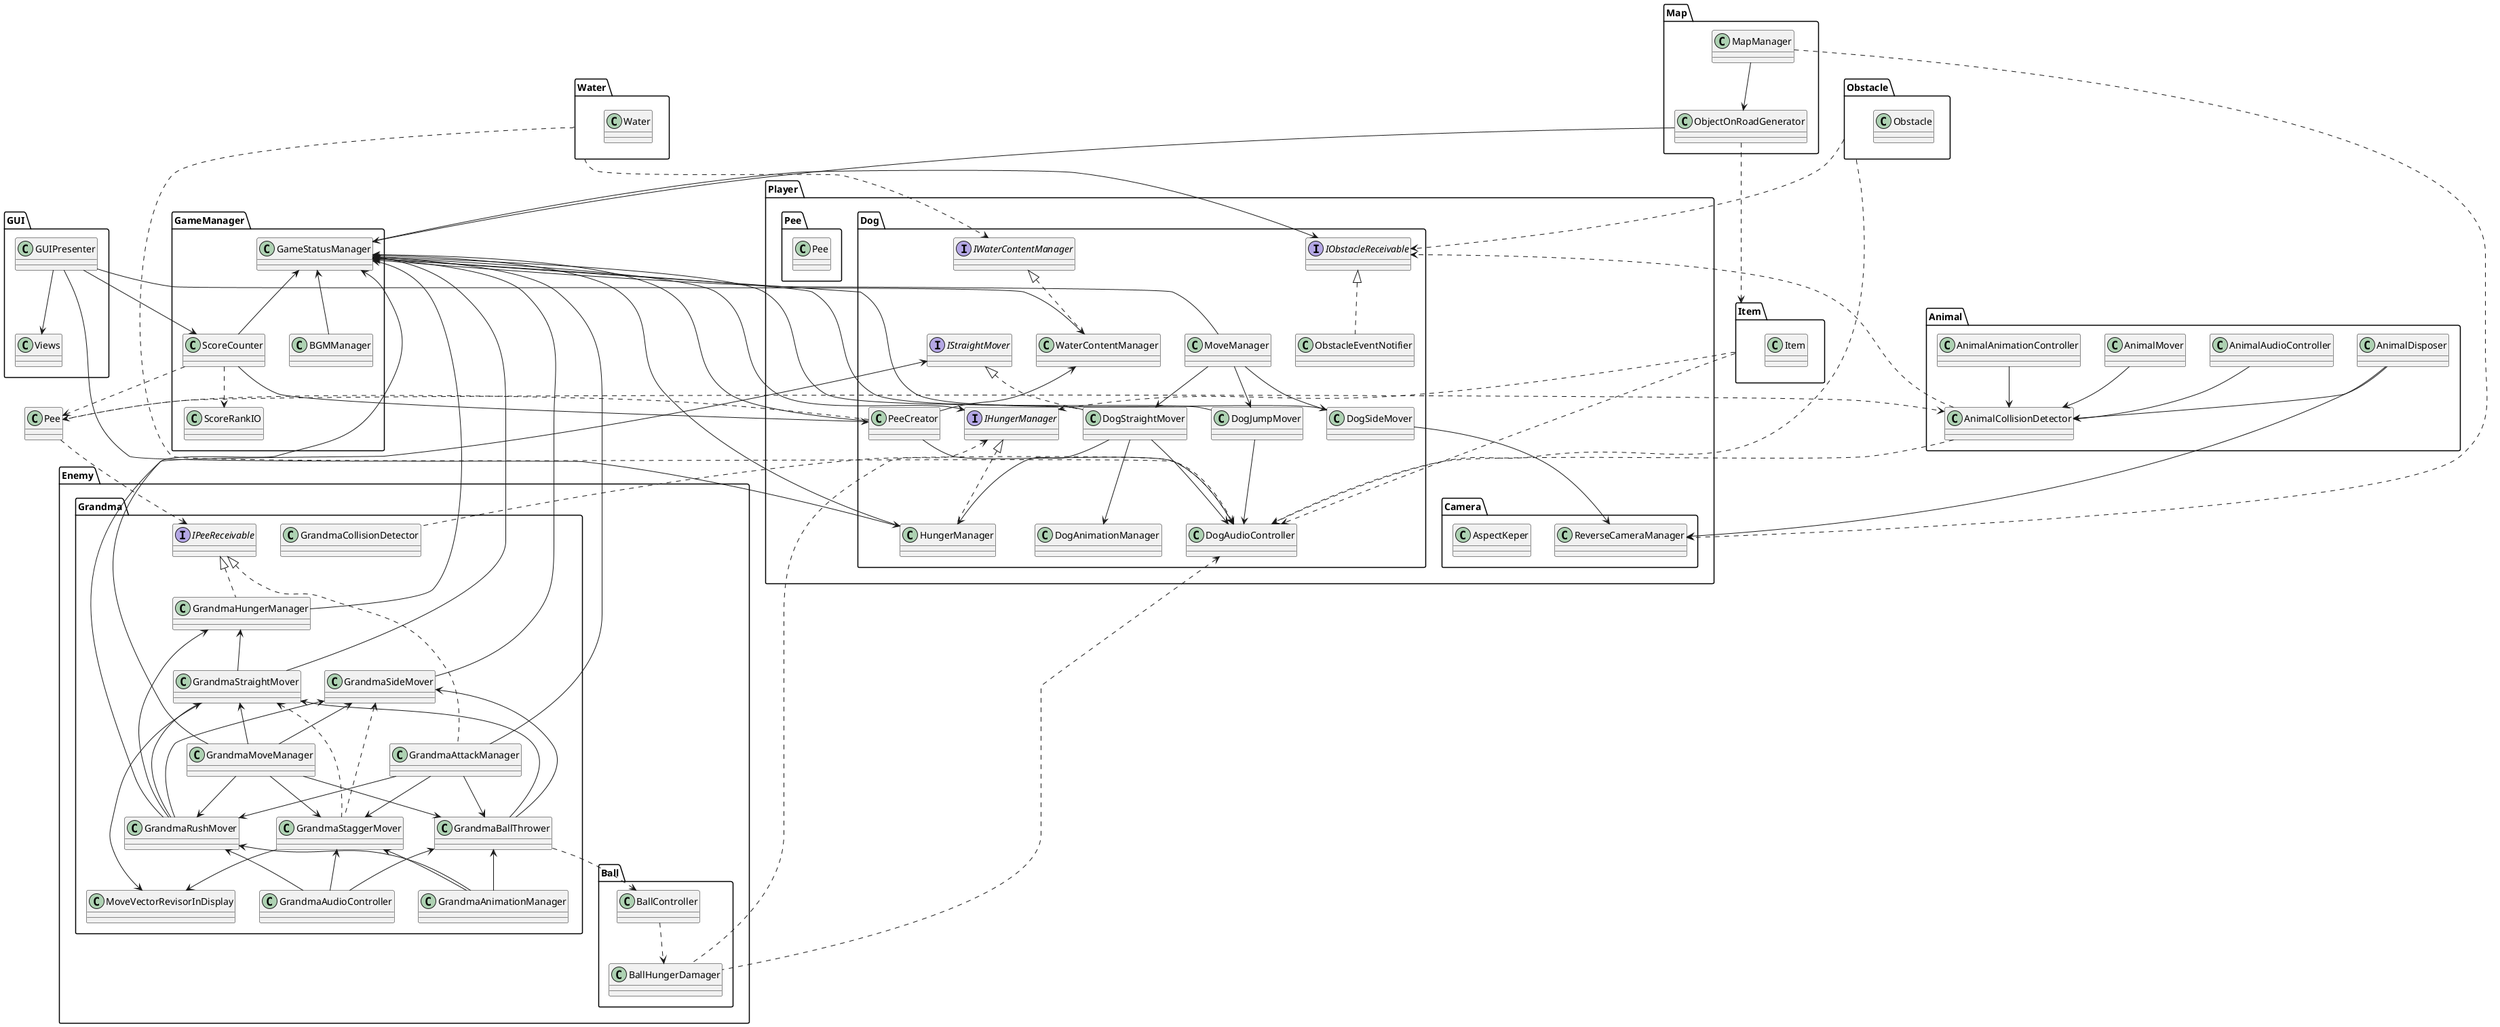 @startuml

package Player {
    package Dog {
        interface IStraightMover
        interface IHungerManager
        interface IWaterContentManager
        interface IObstacleReceivable
        class PeeCreator
        class HungerManager
        class WaterContentManager
        class ObstacleEventNotifier
        class DogJumpMover
        class DogAudioController
        class DogSideMover
        class DogStraightMover
        class MoveManager
        class DogAnimationManager
    }

    package Pee {
        class Pee
    }

    package Camera {
        class ReverseCameraManager
        class AspectKeper
    }
}

'Player内
PeeCreator ..> Pee
WaterContentManager <-- PeeCreator
IHungerManager <|.. HungerManager
IWaterContentManager <|.. WaterContentManager
IObstacleReceivable <|.. ObstacleEventNotifier
DogJumpMover --> DogAudioController
DogSideMover --> ReverseCameraManager
IStraightMover <|.. DogStraightMover
DogStraightMover --> HungerManager
DogStraightMover --> DogAudioController
DogStraightMover --> DogAnimationManager
MoveManager --> DogStraightMover
MoveManager --> DogSideMover 
MoveManager --> DogJumpMover 
PeeCreator --> DogAudioController


package Item {
     class Item
}

'Item⇔Player
Item ..> IHungerManager 
Item ..> DogAudioController


package Water {
     class Water
}

'Water⇔Player
Water ..> IWaterContentManager
Water ..> DogAudioController


package Obstacle {
     class Obstacle
}

'Obstacle⇔Player
Obstacle ..> IObstacleReceivable
Obstacle ..> DogAudioController


package Enemy {
    package Grandma {
        interface IPeeReceivable
        class GrandmaMoveManager
        class GrandmaAttackManager
        class GrandmaRushMover
        class GrandmaBallThrower
        class GrandmaSideMover
        class GrandmaStraightMover
        class GrandmaHungerManager
        class GrandmaStaggerMover
        class MoveVectorRevisorInDisplay
        class GrandmaAnimationManager
        class GrandmaCollisionDetector
        class GrandmaAudioController
    }

    package Ball {
        class BallController
        class BallHungerDamager
    }
}

'Grandma内
GrandmaAttackManager --> GrandmaRushMover
GrandmaAttackManager --> GrandmaBallThrower
GrandmaAttackManager --> GrandmaStaggerMover
GrandmaMoveManager --> GrandmaRushMover
GrandmaMoveManager --> GrandmaBallThrower
GrandmaMoveManager --> GrandmaStaggerMover
GrandmaStraightMover <-- GrandmaMoveManager
GrandmaSideMover <-- GrandmaMoveManager
GrandmaHungerManager <-- GrandmaStraightMover
GrandmaStraightMover <-- GrandmaRushMover
GrandmaSideMover <-- GrandmaRushMover
GrandmaStraightMover <-- GrandmaBallThrower
GrandmaSideMover <-- GrandmaBallThrower
IPeeReceivable <|.. GrandmaAttackManager
IPeeReceivable <|.. GrandmaHungerManager
GrandmaStaggerMover --> MoveVectorRevisorInDisplay
GrandmaStraightMover --> MoveVectorRevisorInDisplay
GrandmaStaggerMover <-- GrandmaAnimationManager
GrandmaRushMover <-- GrandmaAnimationManager
GrandmaBallThrower <-- GrandmaAnimationManager
GrandmaStaggerMover <-- GrandmaAudioController
GrandmaRushMover <-- GrandmaAudioController
GrandmaBallThrower <-- GrandmaAudioController
GrandmaHungerManager <-- GrandmaRushMover
GrandmaStraightMover <.. GrandmaStaggerMover
GrandmaSideMover <.. GrandmaStaggerMover

'Grandma⇔Grandma外
BallController ..> BallHungerDamager
GrandmaBallThrower ..> BallController
GrandmaRushMover --> IStraightMover  
Pee ..> IPeeReceivable
DogAudioController <.. GrandmaCollisionDetector
IHungerManager <.. BallHungerDamager 
DogAudioController <.. BallHungerDamager


package GameManager {
    'class GameOverEventHandler
    class GameStatusManager
    class ScoreCounter
    class ScoreRankIO
    class BGMManager
}

'GameManager内
ScoreCounter ..> ScoreRankIO
GameStatusManager <-- BGMManager
GameStatusManager <-- ScoreCounter
'GameManager⇔GameManager外
GameStatusManager --> IObstacleReceivable
GameStatusManager --> IHungerManager
ScoreCounter --> PeeCreator
ScoreCounter ..> Pee
GameStatusManager <-- DogJumpMover
GameStatusManager <-- DogSideMover
GameStatusManager <-- DogStraightMover
GameStatusManager <-- HungerManager
GameStatusManager <-- MoveManager
GameStatusManager <-- PeeCreator
GameStatusManager <-- GrandmaAttackManager
GameStatusManager <-- GrandmaMoveManager
GameStatusManager <-- GrandmaSideMover
GameStatusManager <-- GrandmaStraightMover
GameStatusManager <-- GrandmaHungerManager


package Map {
    class MapManager
    class ObjectOnRoadGenerator
}

'Map内
MapManager --> ObjectOnRoadGenerator
'Map⇔Map外
MapManager ..> ReverseCameraManager
ObjectOnRoadGenerator ..> Item
ObjectOnRoadGenerator --> GameStatusManager


'Viewsは，Model-View-PresenterパターンのView部に該当するクラスの集合
package GUI {
    class GUIPresenter
    class Views
}

'GUI内
GUIPresenter --> Views
'GUI⇔GUI外
GUIPresenter --> HungerManager
GUIPresenter --> WaterContentManager
GUIPresenter --> ScoreCounter


package Animal {
    class AnimalAnimationController
    class AnimalAudioController
    class AnimalCollisionDetector
    class AnimalDisposer
    class AnimalMover
}

'Animal内
AnimalAnimationController --> AnimalCollisionDetector
AnimalAudioController --> AnimalCollisionDetector
AnimalDisposer --> AnimalCollisionDetector
AnimalMover --> AnimalCollisionDetector
'Animal⇔Animal外
AnimalCollisionDetector ..> IObstacleReceivable
AnimalCollisionDetector ..> DogAudioController
AnimalDisposer --> ReverseCameraManager
Pee ..> AnimalCollisionDetector

@enduml